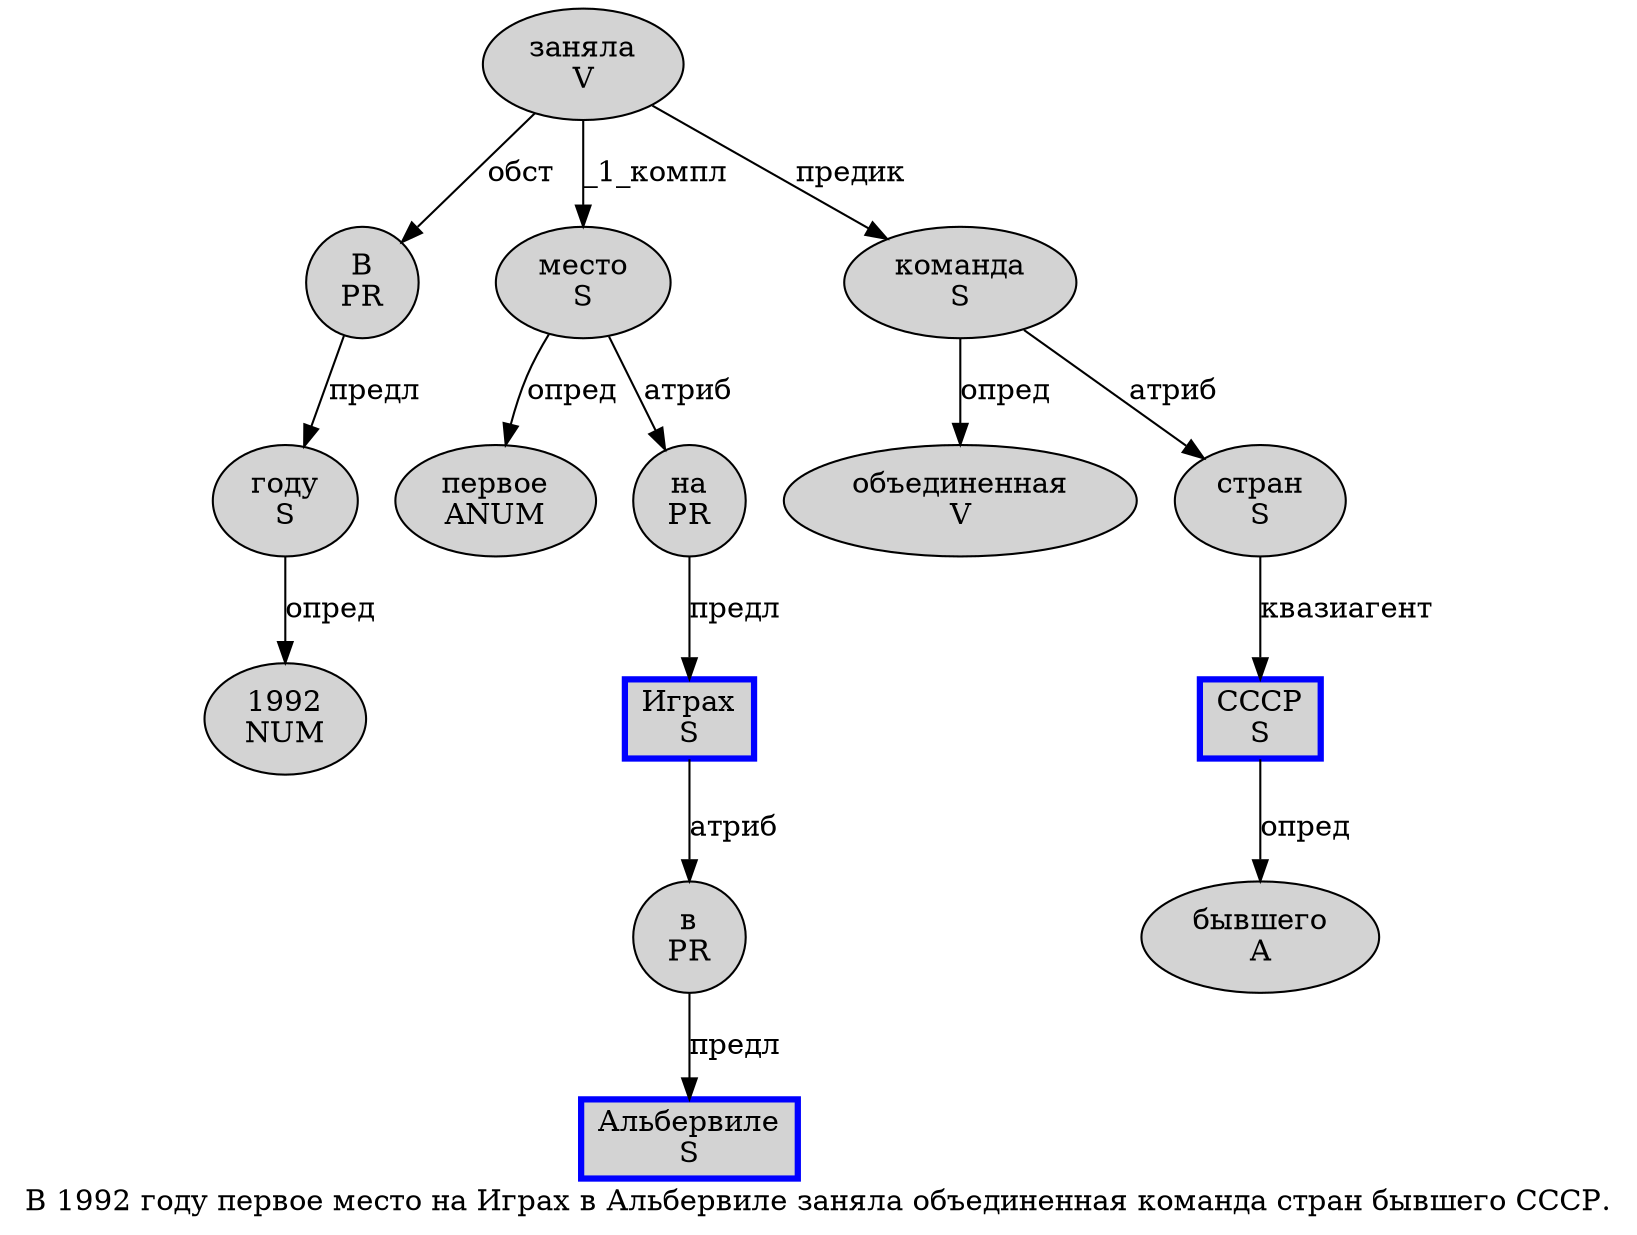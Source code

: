 digraph SENTENCE_877 {
	graph [label="В 1992 году первое место на Играх в Альбервиле заняла объединенная команда стран бывшего СССР."]
	node [style=filled]
		0 [label="В
PR" color="" fillcolor=lightgray penwidth=1 shape=ellipse]
		1 [label="1992
NUM" color="" fillcolor=lightgray penwidth=1 shape=ellipse]
		2 [label="году
S" color="" fillcolor=lightgray penwidth=1 shape=ellipse]
		3 [label="первое
ANUM" color="" fillcolor=lightgray penwidth=1 shape=ellipse]
		4 [label="место
S" color="" fillcolor=lightgray penwidth=1 shape=ellipse]
		5 [label="на
PR" color="" fillcolor=lightgray penwidth=1 shape=ellipse]
		6 [label="Играх
S" color=blue fillcolor=lightgray penwidth=3 shape=box]
		7 [label="в
PR" color="" fillcolor=lightgray penwidth=1 shape=ellipse]
		8 [label="Альбервиле
S" color=blue fillcolor=lightgray penwidth=3 shape=box]
		9 [label="заняла
V" color="" fillcolor=lightgray penwidth=1 shape=ellipse]
		10 [label="объединенная
V" color="" fillcolor=lightgray penwidth=1 shape=ellipse]
		11 [label="команда
S" color="" fillcolor=lightgray penwidth=1 shape=ellipse]
		12 [label="стран
S" color="" fillcolor=lightgray penwidth=1 shape=ellipse]
		13 [label="бывшего
A" color="" fillcolor=lightgray penwidth=1 shape=ellipse]
		14 [label="СССР
S" color=blue fillcolor=lightgray penwidth=3 shape=box]
			14 -> 13 [label="опред"]
			5 -> 6 [label="предл"]
			0 -> 2 [label="предл"]
			4 -> 3 [label="опред"]
			4 -> 5 [label="атриб"]
			12 -> 14 [label="квазиагент"]
			9 -> 0 [label="обст"]
			9 -> 4 [label="_1_компл"]
			9 -> 11 [label="предик"]
			7 -> 8 [label="предл"]
			6 -> 7 [label="атриб"]
			2 -> 1 [label="опред"]
			11 -> 10 [label="опред"]
			11 -> 12 [label="атриб"]
}